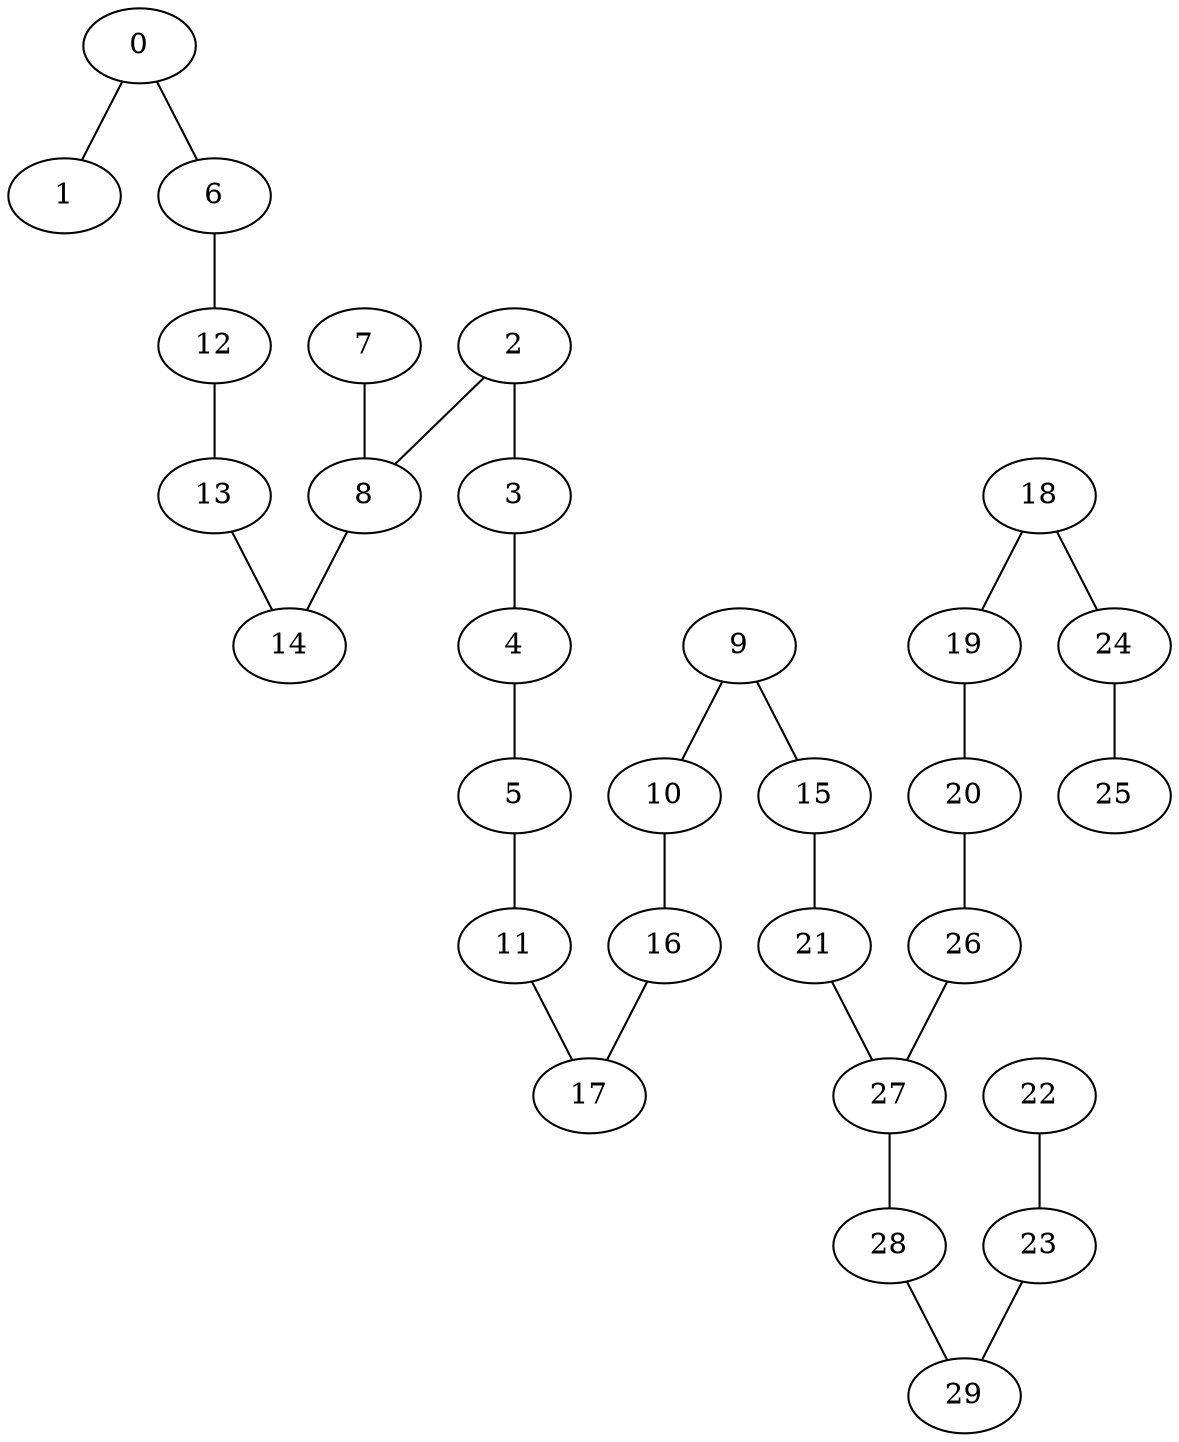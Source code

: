 strict graph G {
1;
0;
6;
12;
13;
14;
8;
7;
2;
3;
4;
5;
11;
17;
16;
10;
9;
15;
21;
27;
26;
20;
19;
18;
24;
25;
28;
29;
23;
22;
9 -- 10;
20 -- 26;
8 -- 14;
11 -- 17;
21 -- 27;
0 -- 1;
0 -- 6;
4 -- 5;
18 -- 24;
19 -- 20;
27 -- 28;
3 -- 4;
24 -- 25;
2 -- 8;
9 -- 15;
7 -- 8;
23 -- 29;
18 -- 19;
16 -- 17;
5 -- 11;
28 -- 29;
10 -- 16;
22 -- 23;
13 -- 14;
2 -- 3;
6 -- 12;
26 -- 27;
15 -- 21;
12 -- 13;
}
